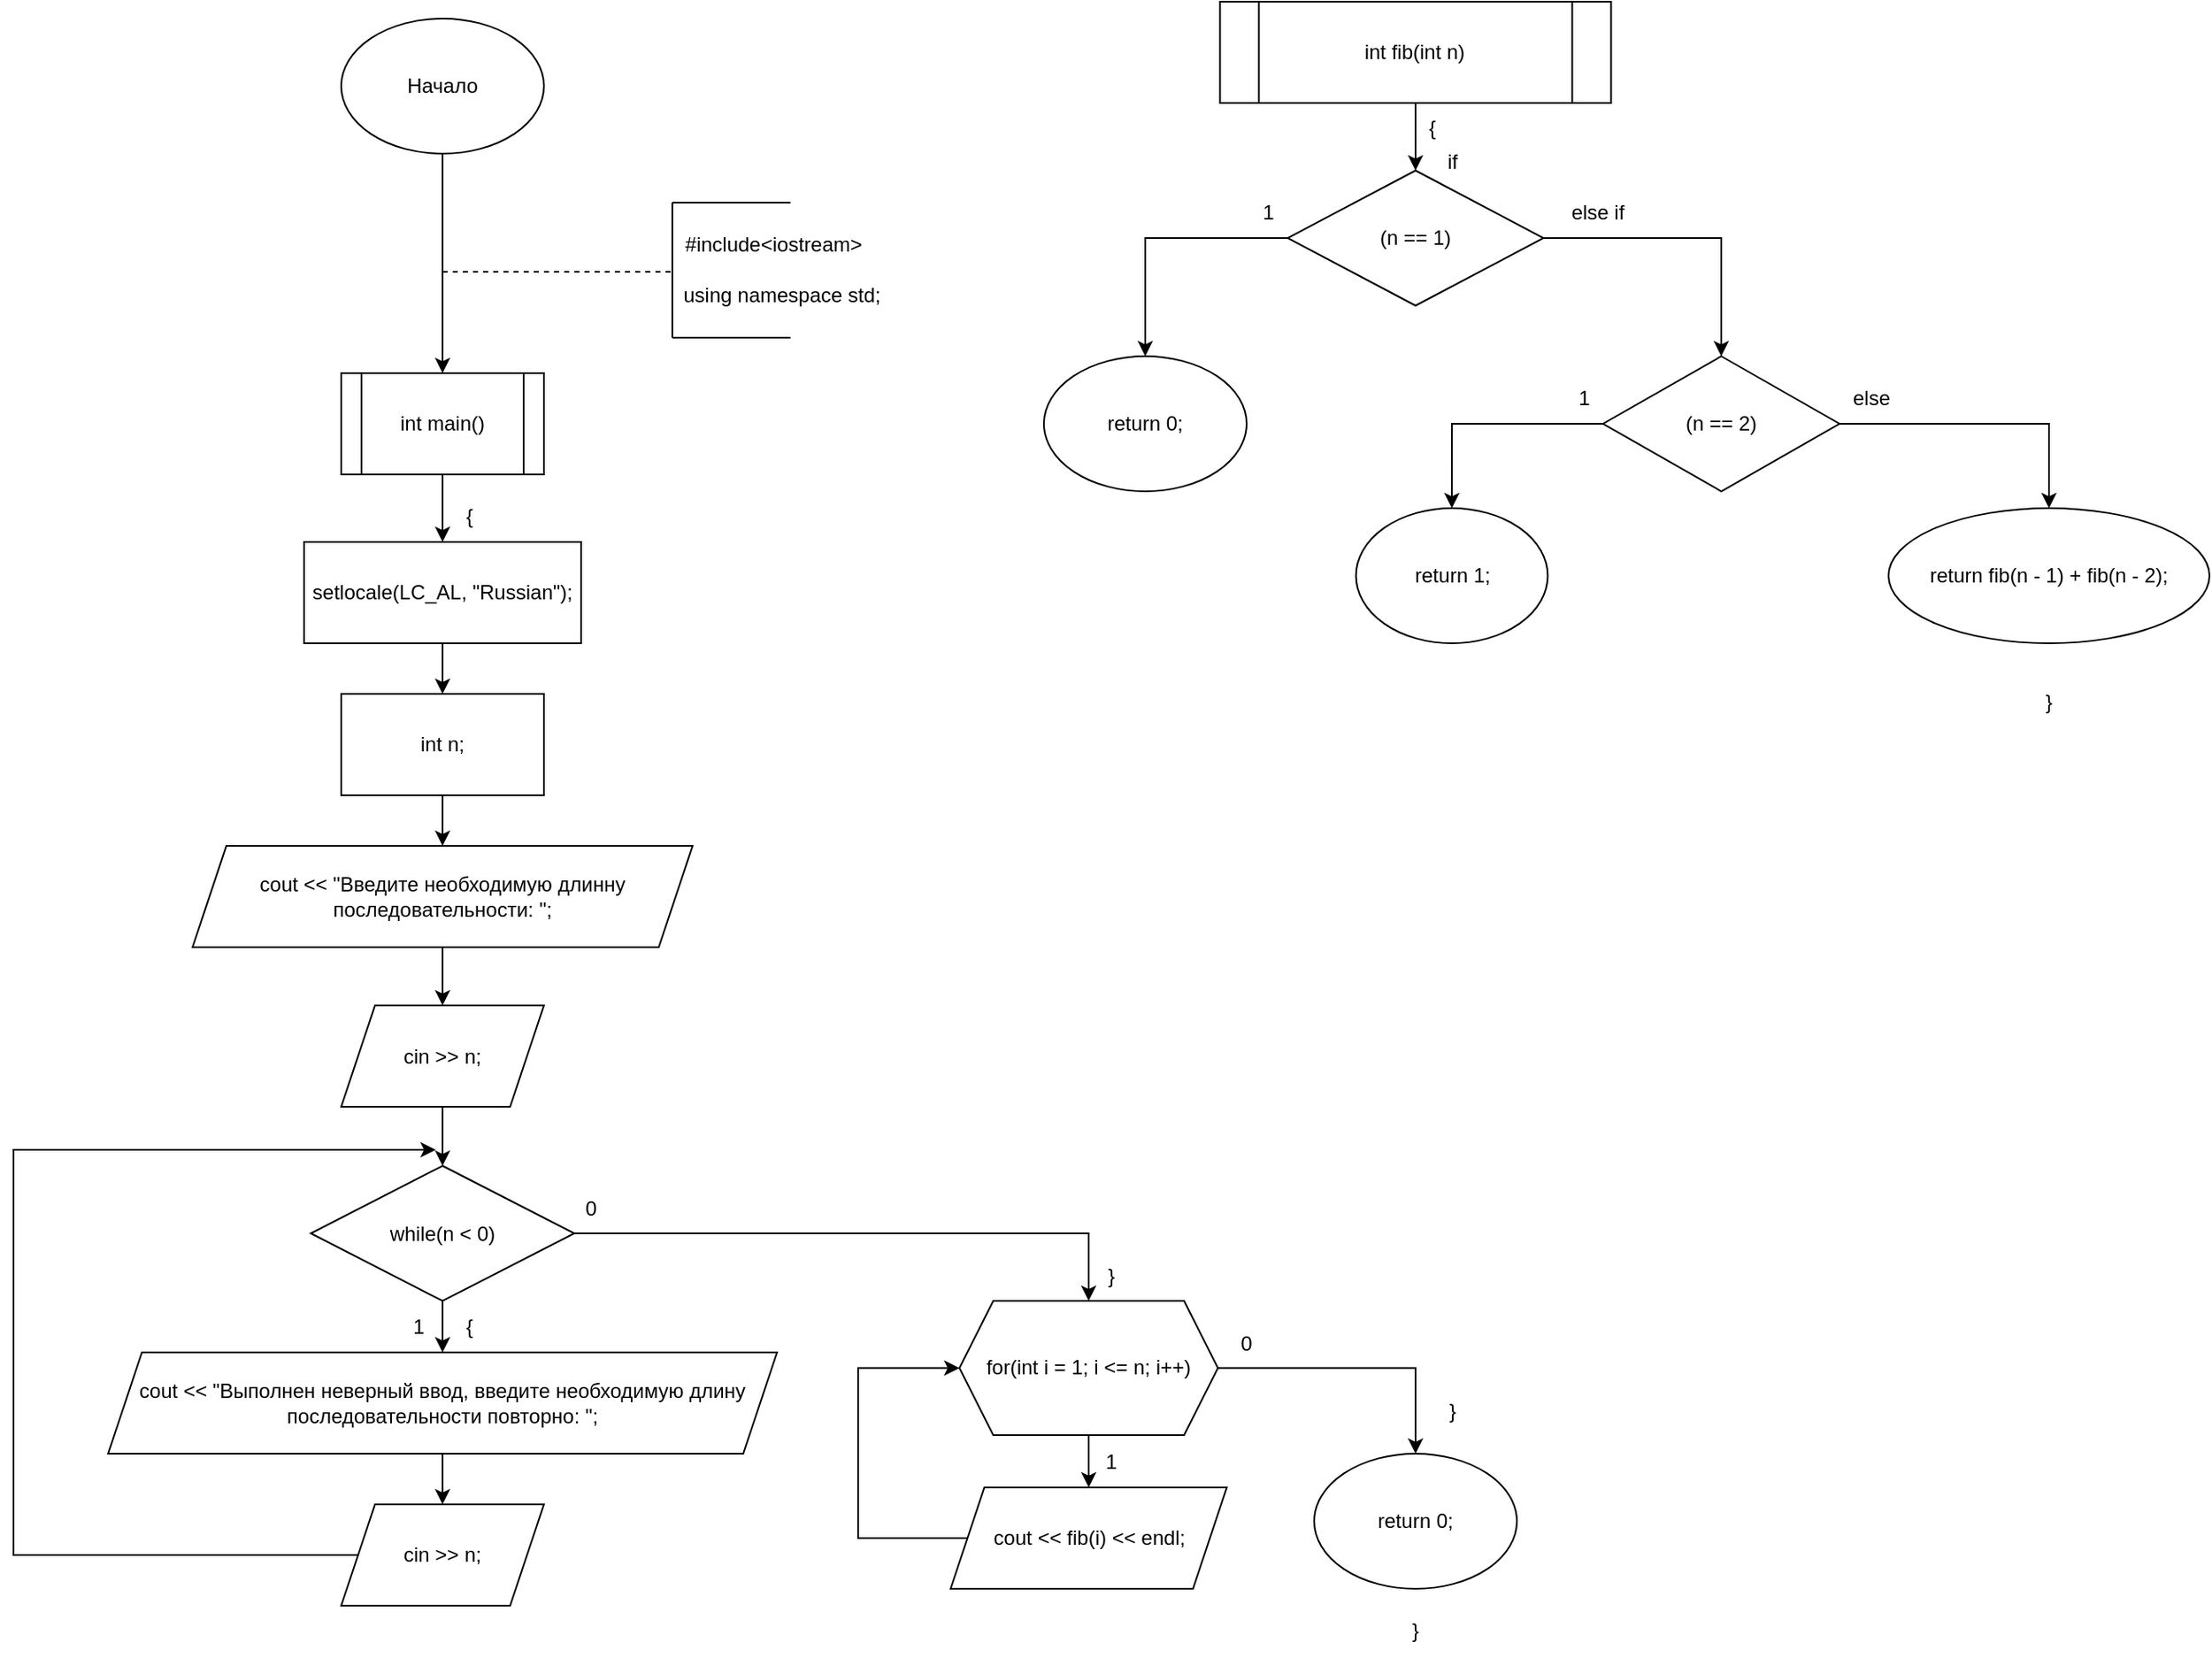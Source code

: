 <mxfile version="25.0.3">
  <diagram name="Страница — 1" id="oasWi5K7LmkfspDXlcFT">
    <mxGraphModel dx="1676" dy="1044" grid="1" gridSize="10" guides="1" tooltips="1" connect="1" arrows="1" fold="1" page="1" pageScale="1" pageWidth="827" pageHeight="1169" math="0" shadow="0">
      <root>
        <mxCell id="0" />
        <mxCell id="1" parent="0" />
        <mxCell id="DShoPivdmVsB5PxC9VVR-165" style="edgeStyle=orthogonalEdgeStyle;rounded=0;orthogonalLoop=1;jettySize=auto;html=1;" edge="1" parent="1" source="DShoPivdmVsB5PxC9VVR-166">
          <mxGeometry relative="1" as="geometry">
            <mxPoint x="504" y="640" as="targetPoint" />
          </mxGeometry>
        </mxCell>
        <mxCell id="DShoPivdmVsB5PxC9VVR-166" value="Начало" style="ellipse;whiteSpace=wrap;html=1;" vertex="1" parent="1">
          <mxGeometry x="444" y="430" width="120" height="80" as="geometry" />
        </mxCell>
        <mxCell id="DShoPivdmVsB5PxC9VVR-167" value="" style="endArrow=none;dashed=1;html=1;rounded=0;" edge="1" parent="1">
          <mxGeometry width="50" height="50" relative="1" as="geometry">
            <mxPoint x="504" y="580" as="sourcePoint" />
            <mxPoint x="640" y="580" as="targetPoint" />
          </mxGeometry>
        </mxCell>
        <mxCell id="DShoPivdmVsB5PxC9VVR-168" value="" style="endArrow=none;html=1;rounded=0;" edge="1" parent="1">
          <mxGeometry width="50" height="50" relative="1" as="geometry">
            <mxPoint x="640" y="619" as="sourcePoint" />
            <mxPoint x="640" y="539" as="targetPoint" />
          </mxGeometry>
        </mxCell>
        <mxCell id="DShoPivdmVsB5PxC9VVR-169" value="" style="endArrow=none;html=1;rounded=0;" edge="1" parent="1">
          <mxGeometry width="50" height="50" relative="1" as="geometry">
            <mxPoint x="640" y="539" as="sourcePoint" />
            <mxPoint x="710" y="539" as="targetPoint" />
          </mxGeometry>
        </mxCell>
        <mxCell id="DShoPivdmVsB5PxC9VVR-170" value="" style="endArrow=none;html=1;rounded=0;" edge="1" parent="1">
          <mxGeometry width="50" height="50" relative="1" as="geometry">
            <mxPoint x="640" y="619" as="sourcePoint" />
            <mxPoint x="710" y="619" as="targetPoint" />
            <Array as="points">
              <mxPoint x="670" y="619" />
            </Array>
          </mxGeometry>
        </mxCell>
        <mxCell id="DShoPivdmVsB5PxC9VVR-171" value="#include&amp;lt;iostream&amp;gt;" style="text;html=1;align=center;verticalAlign=middle;whiteSpace=wrap;rounded=0;" vertex="1" parent="1">
          <mxGeometry x="670" y="549" width="60" height="30" as="geometry" />
        </mxCell>
        <mxCell id="DShoPivdmVsB5PxC9VVR-172" value="using namespace std;" style="text;html=1;align=center;verticalAlign=middle;whiteSpace=wrap;rounded=0;" vertex="1" parent="1">
          <mxGeometry x="630" y="579" width="150" height="30" as="geometry" />
        </mxCell>
        <mxCell id="DShoPivdmVsB5PxC9VVR-173" style="edgeStyle=orthogonalEdgeStyle;rounded=0;orthogonalLoop=1;jettySize=auto;html=1;entryX=0.5;entryY=0;entryDx=0;entryDy=0;" edge="1" parent="1" source="DShoPivdmVsB5PxC9VVR-174" target="DShoPivdmVsB5PxC9VVR-176">
          <mxGeometry relative="1" as="geometry" />
        </mxCell>
        <mxCell id="DShoPivdmVsB5PxC9VVR-174" value="int main()" style="shape=process;whiteSpace=wrap;html=1;backgroundOutline=1;" vertex="1" parent="1">
          <mxGeometry x="444" y="640" width="120" height="60" as="geometry" />
        </mxCell>
        <mxCell id="DShoPivdmVsB5PxC9VVR-175" value="" style="edgeStyle=orthogonalEdgeStyle;rounded=0;orthogonalLoop=1;jettySize=auto;html=1;" edge="1" parent="1" source="DShoPivdmVsB5PxC9VVR-176" target="DShoPivdmVsB5PxC9VVR-178">
          <mxGeometry relative="1" as="geometry" />
        </mxCell>
        <mxCell id="DShoPivdmVsB5PxC9VVR-176" value="setlocale(LC_AL, &quot;Russian&quot;);" style="rounded=0;whiteSpace=wrap;html=1;" vertex="1" parent="1">
          <mxGeometry x="422" y="740" width="164" height="60" as="geometry" />
        </mxCell>
        <mxCell id="DShoPivdmVsB5PxC9VVR-177" value="" style="edgeStyle=orthogonalEdgeStyle;rounded=0;orthogonalLoop=1;jettySize=auto;html=1;entryX=0.5;entryY=0;entryDx=0;entryDy=0;" edge="1" parent="1" source="DShoPivdmVsB5PxC9VVR-178" target="DShoPivdmVsB5PxC9VVR-185">
          <mxGeometry relative="1" as="geometry" />
        </mxCell>
        <mxCell id="DShoPivdmVsB5PxC9VVR-178" value="int n;" style="whiteSpace=wrap;html=1;rounded=0;" vertex="1" parent="1">
          <mxGeometry x="444" y="830" width="120" height="60" as="geometry" />
        </mxCell>
        <mxCell id="DShoPivdmVsB5PxC9VVR-179" value="" style="edgeStyle=orthogonalEdgeStyle;rounded=0;orthogonalLoop=1;jettySize=auto;html=1;" edge="1" parent="1" source="DShoPivdmVsB5PxC9VVR-180" target="DShoPivdmVsB5PxC9VVR-183">
          <mxGeometry relative="1" as="geometry" />
        </mxCell>
        <mxCell id="DShoPivdmVsB5PxC9VVR-180" value="cin &amp;gt;&amp;gt; n;" style="shape=parallelogram;perimeter=parallelogramPerimeter;whiteSpace=wrap;html=1;fixedSize=1;rounded=0;" vertex="1" parent="1">
          <mxGeometry x="444" y="1014.5" width="120" height="60" as="geometry" />
        </mxCell>
        <mxCell id="DShoPivdmVsB5PxC9VVR-181" value="" style="edgeStyle=orthogonalEdgeStyle;rounded=0;orthogonalLoop=1;jettySize=auto;html=1;" edge="1" parent="1" source="DShoPivdmVsB5PxC9VVR-183" target="DShoPivdmVsB5PxC9VVR-187">
          <mxGeometry relative="1" as="geometry" />
        </mxCell>
        <mxCell id="DShoPivdmVsB5PxC9VVR-182" style="edgeStyle=orthogonalEdgeStyle;rounded=0;orthogonalLoop=1;jettySize=auto;html=1;entryX=0.5;entryY=0;entryDx=0;entryDy=0;" edge="1" parent="1" source="DShoPivdmVsB5PxC9VVR-183" target="DShoPivdmVsB5PxC9VVR-194">
          <mxGeometry relative="1" as="geometry">
            <mxPoint x="850" y="1190" as="targetPoint" />
          </mxGeometry>
        </mxCell>
        <mxCell id="DShoPivdmVsB5PxC9VVR-183" value="while(n &amp;lt; 0)" style="rhombus;whiteSpace=wrap;html=1;rounded=0;" vertex="1" parent="1">
          <mxGeometry x="426" y="1109.5" width="156" height="80" as="geometry" />
        </mxCell>
        <mxCell id="DShoPivdmVsB5PxC9VVR-184" style="edgeStyle=orthogonalEdgeStyle;rounded=0;orthogonalLoop=1;jettySize=auto;html=1;entryX=0.5;entryY=0;entryDx=0;entryDy=0;" edge="1" parent="1" source="DShoPivdmVsB5PxC9VVR-185" target="DShoPivdmVsB5PxC9VVR-180">
          <mxGeometry relative="1" as="geometry" />
        </mxCell>
        <mxCell id="DShoPivdmVsB5PxC9VVR-185" value="cout &amp;lt;&amp;lt; &quot;Введите необходимую длинну последовательности: &quot;;" style="shape=parallelogram;perimeter=parallelogramPerimeter;whiteSpace=wrap;html=1;fixedSize=1;" vertex="1" parent="1">
          <mxGeometry x="356" y="920" width="296" height="60" as="geometry" />
        </mxCell>
        <mxCell id="DShoPivdmVsB5PxC9VVR-186" value="" style="edgeStyle=orthogonalEdgeStyle;rounded=0;orthogonalLoop=1;jettySize=auto;html=1;" edge="1" parent="1" source="DShoPivdmVsB5PxC9VVR-187" target="DShoPivdmVsB5PxC9VVR-189">
          <mxGeometry relative="1" as="geometry" />
        </mxCell>
        <mxCell id="DShoPivdmVsB5PxC9VVR-187" value="cout &amp;lt;&amp;lt; &quot;Выполнен неверный ввод, введите необходимую длину последовательности повторно: &quot;;" style="shape=parallelogram;perimeter=parallelogramPerimeter;whiteSpace=wrap;html=1;fixedSize=1;rounded=0;" vertex="1" parent="1">
          <mxGeometry x="306" y="1220" width="396" height="60" as="geometry" />
        </mxCell>
        <mxCell id="DShoPivdmVsB5PxC9VVR-188" style="edgeStyle=orthogonalEdgeStyle;rounded=0;orthogonalLoop=1;jettySize=auto;html=1;exitX=0;exitY=0.5;exitDx=0;exitDy=0;" edge="1" parent="1" source="DShoPivdmVsB5PxC9VVR-189">
          <mxGeometry relative="1" as="geometry">
            <mxPoint x="500" y="1100" as="targetPoint" />
            <Array as="points">
              <mxPoint x="250" y="1340" />
              <mxPoint x="250" y="1100" />
              <mxPoint x="490" y="1100" />
            </Array>
          </mxGeometry>
        </mxCell>
        <mxCell id="DShoPivdmVsB5PxC9VVR-189" value="cin &amp;gt;&amp;gt; n;" style="shape=parallelogram;perimeter=parallelogramPerimeter;whiteSpace=wrap;html=1;fixedSize=1;rounded=0;" vertex="1" parent="1">
          <mxGeometry x="444" y="1310" width="120" height="60" as="geometry" />
        </mxCell>
        <mxCell id="DShoPivdmVsB5PxC9VVR-190" value="{" style="text;html=1;align=center;verticalAlign=middle;whiteSpace=wrap;rounded=0;" vertex="1" parent="1">
          <mxGeometry x="490" y="1189.5" width="60" height="30" as="geometry" />
        </mxCell>
        <mxCell id="DShoPivdmVsB5PxC9VVR-191" value="1" style="text;html=1;align=center;verticalAlign=middle;whiteSpace=wrap;rounded=0;" vertex="1" parent="1">
          <mxGeometry x="460" y="1189.5" width="60" height="30" as="geometry" />
        </mxCell>
        <mxCell id="DShoPivdmVsB5PxC9VVR-192" value="" style="edgeStyle=orthogonalEdgeStyle;rounded=0;orthogonalLoop=1;jettySize=auto;html=1;" edge="1" parent="1" source="DShoPivdmVsB5PxC9VVR-194" target="DShoPivdmVsB5PxC9VVR-198">
          <mxGeometry relative="1" as="geometry" />
        </mxCell>
        <mxCell id="DShoPivdmVsB5PxC9VVR-193" style="edgeStyle=orthogonalEdgeStyle;rounded=0;orthogonalLoop=1;jettySize=auto;html=1;entryX=0.5;entryY=0;entryDx=0;entryDy=0;" edge="1" parent="1" source="DShoPivdmVsB5PxC9VVR-194" target="DShoPivdmVsB5PxC9VVR-200">
          <mxGeometry relative="1" as="geometry">
            <mxPoint x="1050" y="1290" as="targetPoint" />
          </mxGeometry>
        </mxCell>
        <mxCell id="DShoPivdmVsB5PxC9VVR-194" value="for(int i = 1; i &amp;lt;= n; i++)" style="shape=hexagon;perimeter=hexagonPerimeter2;whiteSpace=wrap;html=1;fixedSize=1;" vertex="1" parent="1">
          <mxGeometry x="810" y="1189.5" width="153" height="79.5" as="geometry" />
        </mxCell>
        <mxCell id="DShoPivdmVsB5PxC9VVR-195" value="0" style="text;html=1;align=center;verticalAlign=middle;whiteSpace=wrap;rounded=0;" vertex="1" parent="1">
          <mxGeometry x="564" y="1120" width="56" height="30" as="geometry" />
        </mxCell>
        <mxCell id="DShoPivdmVsB5PxC9VVR-196" value="}" style="text;html=1;align=center;verticalAlign=middle;whiteSpace=wrap;rounded=0;" vertex="1" parent="1">
          <mxGeometry x="870" y="1159.5" width="60" height="30" as="geometry" />
        </mxCell>
        <mxCell id="DShoPivdmVsB5PxC9VVR-197" style="edgeStyle=orthogonalEdgeStyle;rounded=0;orthogonalLoop=1;jettySize=auto;html=1;entryX=0;entryY=0.5;entryDx=0;entryDy=0;exitX=0;exitY=0.5;exitDx=0;exitDy=0;" edge="1" parent="1" source="DShoPivdmVsB5PxC9VVR-198" target="DShoPivdmVsB5PxC9VVR-194">
          <mxGeometry relative="1" as="geometry">
            <Array as="points">
              <mxPoint x="750" y="1330" />
              <mxPoint x="750" y="1229" />
            </Array>
          </mxGeometry>
        </mxCell>
        <mxCell id="DShoPivdmVsB5PxC9VVR-198" value="cout &amp;lt;&amp;lt; fib(i) &amp;lt;&amp;lt; endl;" style="shape=parallelogram;perimeter=parallelogramPerimeter;whiteSpace=wrap;html=1;fixedSize=1;" vertex="1" parent="1">
          <mxGeometry x="804.75" y="1300" width="163.5" height="60" as="geometry" />
        </mxCell>
        <mxCell id="DShoPivdmVsB5PxC9VVR-199" value="1" style="text;html=1;align=center;verticalAlign=middle;whiteSpace=wrap;rounded=0;" vertex="1" parent="1">
          <mxGeometry x="870" y="1270" width="60" height="30" as="geometry" />
        </mxCell>
        <mxCell id="DShoPivdmVsB5PxC9VVR-200" value="return 0;" style="ellipse;whiteSpace=wrap;html=1;" vertex="1" parent="1">
          <mxGeometry x="1020" y="1280" width="120" height="80" as="geometry" />
        </mxCell>
        <mxCell id="DShoPivdmVsB5PxC9VVR-201" value="" style="edgeStyle=orthogonalEdgeStyle;rounded=0;orthogonalLoop=1;jettySize=auto;html=1;" edge="1" parent="1" source="DShoPivdmVsB5PxC9VVR-202" target="DShoPivdmVsB5PxC9VVR-205">
          <mxGeometry relative="1" as="geometry" />
        </mxCell>
        <mxCell id="DShoPivdmVsB5PxC9VVR-202" value="int fib(int n)" style="shape=process;whiteSpace=wrap;html=1;backgroundOutline=1;" vertex="1" parent="1">
          <mxGeometry x="964.25" y="420" width="231.5" height="60" as="geometry" />
        </mxCell>
        <mxCell id="DShoPivdmVsB5PxC9VVR-203" style="edgeStyle=orthogonalEdgeStyle;rounded=0;orthogonalLoop=1;jettySize=auto;html=1;entryX=0.5;entryY=0;entryDx=0;entryDy=0;" edge="1" parent="1" source="DShoPivdmVsB5PxC9VVR-205" target="DShoPivdmVsB5PxC9VVR-208">
          <mxGeometry relative="1" as="geometry">
            <mxPoint x="920" y="640" as="targetPoint" />
          </mxGeometry>
        </mxCell>
        <mxCell id="DShoPivdmVsB5PxC9VVR-204" style="edgeStyle=orthogonalEdgeStyle;rounded=0;orthogonalLoop=1;jettySize=auto;html=1;exitX=1;exitY=0.5;exitDx=0;exitDy=0;entryX=0.5;entryY=0;entryDx=0;entryDy=0;" edge="1" parent="1" source="DShoPivdmVsB5PxC9VVR-205" target="DShoPivdmVsB5PxC9VVR-212">
          <mxGeometry relative="1" as="geometry" />
        </mxCell>
        <mxCell id="DShoPivdmVsB5PxC9VVR-205" value="(n == 1)" style="rhombus;whiteSpace=wrap;html=1;" vertex="1" parent="1">
          <mxGeometry x="1004.25" y="520" width="151.5" height="80" as="geometry" />
        </mxCell>
        <mxCell id="DShoPivdmVsB5PxC9VVR-206" value="&lt;div&gt;if&lt;/div&gt;" style="text;html=1;align=center;verticalAlign=middle;whiteSpace=wrap;rounded=0;" vertex="1" parent="1">
          <mxGeometry x="1071.5" y="500" width="60" height="30" as="geometry" />
        </mxCell>
        <mxCell id="DShoPivdmVsB5PxC9VVR-207" value="1" style="text;html=1;align=center;verticalAlign=middle;whiteSpace=wrap;rounded=0;" vertex="1" parent="1">
          <mxGeometry x="963" y="530" width="60" height="30" as="geometry" />
        </mxCell>
        <mxCell id="DShoPivdmVsB5PxC9VVR-208" value="return 0;" style="ellipse;whiteSpace=wrap;html=1;" vertex="1" parent="1">
          <mxGeometry x="860" y="630" width="120" height="80" as="geometry" />
        </mxCell>
        <mxCell id="DShoPivdmVsB5PxC9VVR-209" value="else if" style="text;html=1;align=center;verticalAlign=middle;whiteSpace=wrap;rounded=0;" vertex="1" parent="1">
          <mxGeometry x="1158.25" y="530" width="60" height="30" as="geometry" />
        </mxCell>
        <mxCell id="DShoPivdmVsB5PxC9VVR-210" value="" style="edgeStyle=orthogonalEdgeStyle;rounded=0;orthogonalLoop=1;jettySize=auto;html=1;" edge="1" parent="1" source="DShoPivdmVsB5PxC9VVR-212" target="DShoPivdmVsB5PxC9VVR-213">
          <mxGeometry relative="1" as="geometry" />
        </mxCell>
        <mxCell id="DShoPivdmVsB5PxC9VVR-211" value="" style="edgeStyle=orthogonalEdgeStyle;rounded=0;orthogonalLoop=1;jettySize=auto;html=1;" edge="1" parent="1" source="DShoPivdmVsB5PxC9VVR-212" target="DShoPivdmVsB5PxC9VVR-214">
          <mxGeometry relative="1" as="geometry" />
        </mxCell>
        <mxCell id="DShoPivdmVsB5PxC9VVR-212" value="(n == 2)" style="rhombus;whiteSpace=wrap;html=1;" vertex="1" parent="1">
          <mxGeometry x="1191" y="630" width="140" height="80" as="geometry" />
        </mxCell>
        <mxCell id="DShoPivdmVsB5PxC9VVR-213" value="return 1;" style="ellipse;whiteSpace=wrap;html=1;" vertex="1" parent="1">
          <mxGeometry x="1044.75" y="720" width="113.5" height="80" as="geometry" />
        </mxCell>
        <mxCell id="DShoPivdmVsB5PxC9VVR-214" value="return fib(n - 1) + fib(n - 2);" style="ellipse;whiteSpace=wrap;html=1;" vertex="1" parent="1">
          <mxGeometry x="1360" y="720" width="190" height="80" as="geometry" />
        </mxCell>
        <mxCell id="DShoPivdmVsB5PxC9VVR-215" value="else" style="text;html=1;align=center;verticalAlign=middle;whiteSpace=wrap;rounded=0;" vertex="1" parent="1">
          <mxGeometry x="1320" y="640" width="60" height="30" as="geometry" />
        </mxCell>
        <mxCell id="DShoPivdmVsB5PxC9VVR-216" value="1" style="text;html=1;align=center;verticalAlign=middle;whiteSpace=wrap;rounded=0;" vertex="1" parent="1">
          <mxGeometry x="1150" y="640" width="60" height="30" as="geometry" />
        </mxCell>
        <mxCell id="DShoPivdmVsB5PxC9VVR-217" value="}" style="text;html=1;align=center;verticalAlign=middle;whiteSpace=wrap;rounded=0;" vertex="1" parent="1">
          <mxGeometry x="1071.5" y="1240" width="60" height="30" as="geometry" />
        </mxCell>
        <mxCell id="DShoPivdmVsB5PxC9VVR-218" value="{" style="text;html=1;align=center;verticalAlign=middle;whiteSpace=wrap;rounded=0;" vertex="1" parent="1">
          <mxGeometry x="490" y="710" width="60" height="30" as="geometry" />
        </mxCell>
        <mxCell id="DShoPivdmVsB5PxC9VVR-219" value="}" style="text;html=1;align=center;verticalAlign=middle;whiteSpace=wrap;rounded=0;" vertex="1" parent="1">
          <mxGeometry x="1050" y="1370" width="60" height="30" as="geometry" />
        </mxCell>
        <mxCell id="DShoPivdmVsB5PxC9VVR-220" value="{" style="text;html=1;align=center;verticalAlign=middle;whiteSpace=wrap;rounded=0;" vertex="1" parent="1">
          <mxGeometry x="1060" y="480" width="60" height="30" as="geometry" />
        </mxCell>
        <mxCell id="DShoPivdmVsB5PxC9VVR-221" value="}" style="text;html=1;align=center;verticalAlign=middle;whiteSpace=wrap;rounded=0;" vertex="1" parent="1">
          <mxGeometry x="1425" y="820" width="60" height="30" as="geometry" />
        </mxCell>
        <mxCell id="DShoPivdmVsB5PxC9VVR-222" value="0" style="text;html=1;align=center;verticalAlign=middle;whiteSpace=wrap;rounded=0;" vertex="1" parent="1">
          <mxGeometry x="950" y="1200" width="60" height="30" as="geometry" />
        </mxCell>
      </root>
    </mxGraphModel>
  </diagram>
</mxfile>
